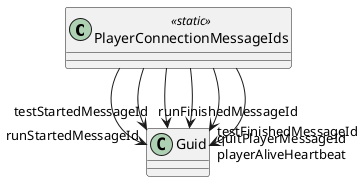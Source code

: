@startuml
class PlayerConnectionMessageIds <<static>> {
}
PlayerConnectionMessageIds --> "runStartedMessageId" Guid
PlayerConnectionMessageIds --> "runFinishedMessageId" Guid
PlayerConnectionMessageIds --> "testStartedMessageId" Guid
PlayerConnectionMessageIds --> "testFinishedMessageId" Guid
PlayerConnectionMessageIds --> "quitPlayerMessageId" Guid
PlayerConnectionMessageIds --> "playerAliveHeartbeat" Guid
@enduml
